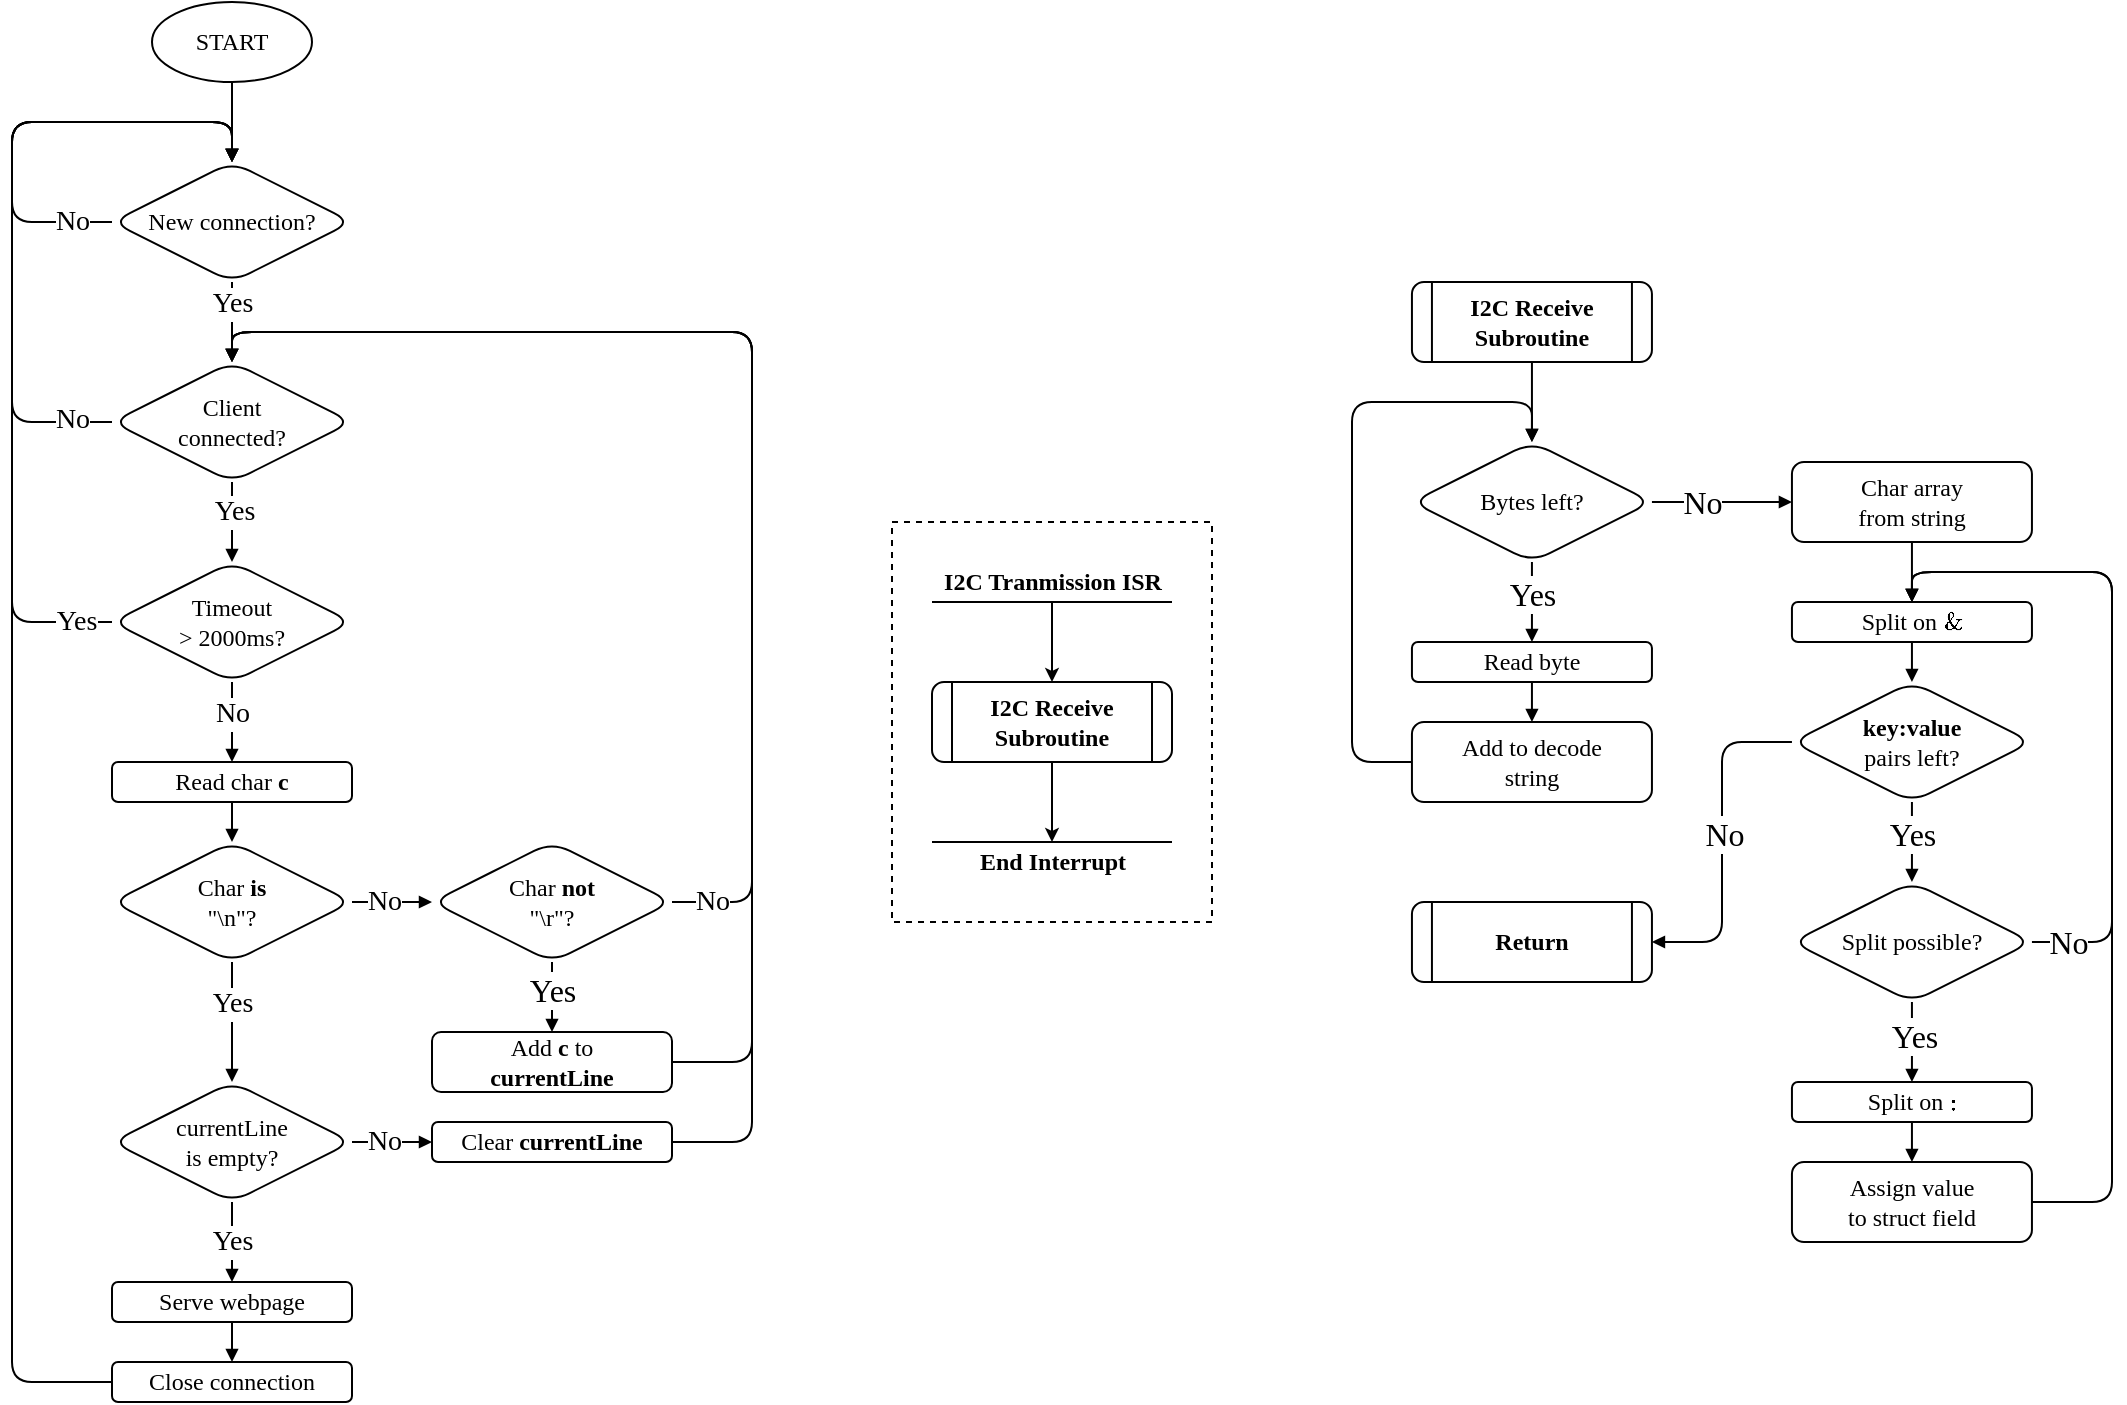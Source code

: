 <mxfile version="21.3.7" type="device">
  <diagram name="Page-1" id="bfn0fZ-irHN9iNtzZczI">
    <mxGraphModel dx="1819" dy="1248" grid="1" gridSize="5" guides="1" tooltips="1" connect="1" arrows="1" fold="1" page="0" pageScale="1" pageWidth="1169" pageHeight="827" math="0" shadow="0">
      <root>
        <mxCell id="0" />
        <mxCell id="1" parent="0" />
        <mxCell id="fBMT8fSlZUNq6wW_new5-80" style="edgeStyle=orthogonalEdgeStyle;rounded=1;orthogonalLoop=1;jettySize=auto;html=1;fontSize=12;startSize=8;endSize=4;entryX=0.5;entryY=0;entryDx=0;entryDy=0;fontFamily=Iosevka;endArrow=block;endFill=1;" parent="1" source="fBMT8fSlZUNq6wW_new5-76" target="fBMT8fSlZUNq6wW_new5-29" edge="1">
          <mxGeometry relative="1" as="geometry">
            <mxPoint x="300" y="445" as="targetPoint" />
            <Array as="points">
              <mxPoint x="260" y="490" />
              <mxPoint x="260" y="85" />
              <mxPoint y="85" />
            </Array>
          </mxGeometry>
        </mxCell>
        <mxCell id="fBMT8fSlZUNq6wW_new5-73" style="edgeStyle=orthogonalEdgeStyle;rounded=1;orthogonalLoop=1;jettySize=auto;html=1;entryX=0.5;entryY=0;entryDx=0;entryDy=0;fontSize=12;startSize=8;endSize=4;fontFamily=Iosevka;endArrow=block;endFill=1;" parent="1" source="fBMT8fSlZUNq6wW_new5-58" target="fBMT8fSlZUNq6wW_new5-29" edge="1">
          <mxGeometry relative="1" as="geometry">
            <Array as="points">
              <mxPoint x="260" y="450" />
              <mxPoint x="260" y="85" />
              <mxPoint y="85" />
            </Array>
          </mxGeometry>
        </mxCell>
        <mxCell id="fBMT8fSlZUNq6wW_new5-39" style="edgeStyle=none;curved=1;rounded=0;orthogonalLoop=1;jettySize=auto;html=1;fontSize=12;startSize=8;endSize=4;fontFamily=Iosevka;endArrow=block;endFill=1;entryX=0.5;entryY=0;entryDx=0;entryDy=0;" parent="1" source="fBMT8fSlZUNq6wW_new5-2" target="fBMT8fSlZUNq6wW_new5-26" edge="1">
          <mxGeometry relative="1" as="geometry">
            <mxPoint x="30" y="-10" as="targetPoint" />
          </mxGeometry>
        </mxCell>
        <mxCell id="fBMT8fSlZUNq6wW_new5-2" value="START" style="ellipse;whiteSpace=wrap;html=1;fontSize=12;fontFamily=Iosevka;" parent="1" vertex="1">
          <mxGeometry x="-40" y="-80" width="80" height="40" as="geometry" />
        </mxCell>
        <mxCell id="fBMT8fSlZUNq6wW_new5-31" style="edgeStyle=none;curved=1;rounded=0;orthogonalLoop=1;jettySize=auto;html=1;fontSize=12;startSize=8;endSize=4;fontFamily=Iosevka;exitX=0.5;exitY=1;exitDx=0;exitDy=0;exitPerimeter=0;endArrow=block;endFill=1;" parent="1" source="fBMT8fSlZUNq6wW_new5-26" target="fBMT8fSlZUNq6wW_new5-29" edge="1">
          <mxGeometry relative="1" as="geometry" />
        </mxCell>
        <mxCell id="fBMT8fSlZUNq6wW_new5-32" value="Yes" style="edgeLabel;html=1;align=center;verticalAlign=middle;resizable=0;points=[];fontSize=14;fontFamily=Iosevka;" parent="fBMT8fSlZUNq6wW_new5-31" vertex="1" connectable="0">
          <mxGeometry x="-0.322" y="1" relative="1" as="geometry">
            <mxPoint x="-1" y="-3" as="offset" />
          </mxGeometry>
        </mxCell>
        <mxCell id="IlMoIgSYZMp1n6M1-Ipx-1" style="edgeStyle=orthogonalEdgeStyle;rounded=1;orthogonalLoop=1;jettySize=auto;html=1;fontSize=12;startSize=8;endSize=4;endArrow=block;endFill=1;exitX=0;exitY=0.5;exitDx=0;exitDy=0;entryX=0.5;entryY=0;entryDx=0;entryDy=0;" edge="1" parent="1" source="fBMT8fSlZUNq6wW_new5-26" target="fBMT8fSlZUNq6wW_new5-26">
          <mxGeometry relative="1" as="geometry">
            <mxPoint x="-85" y="-80" as="targetPoint" />
            <mxPoint x="-200" as="sourcePoint" />
            <Array as="points">
              <mxPoint x="-110" y="30" />
              <mxPoint x="-110" y="-20" />
              <mxPoint y="-20" />
            </Array>
          </mxGeometry>
        </mxCell>
        <mxCell id="IlMoIgSYZMp1n6M1-Ipx-2" value="No" style="edgeLabel;html=1;align=center;verticalAlign=middle;resizable=0;points=[];fontSize=14;fontFamily=Iosevka;" vertex="1" connectable="0" parent="IlMoIgSYZMp1n6M1-Ipx-1">
          <mxGeometry x="-0.749" y="-1" relative="1" as="geometry">
            <mxPoint x="9" y="1" as="offset" />
          </mxGeometry>
        </mxCell>
        <mxCell id="fBMT8fSlZUNq6wW_new5-26" value="New connection?" style="rhombus;whiteSpace=wrap;html=1;fontFamily=Iosevka;fontSize=12;strokeWidth=1;rounded=1;" parent="1" vertex="1">
          <mxGeometry x="-60" width="120" height="60" as="geometry" />
        </mxCell>
        <mxCell id="fBMT8fSlZUNq6wW_new5-33" style="edgeStyle=none;curved=1;rounded=0;orthogonalLoop=1;jettySize=auto;html=1;fontSize=12;startSize=8;endSize=4;fontFamily=Iosevka;endArrow=block;endFill=1;" parent="1" source="fBMT8fSlZUNq6wW_new5-29" target="fBMT8fSlZUNq6wW_new5-30" edge="1">
          <mxGeometry relative="1" as="geometry" />
        </mxCell>
        <mxCell id="fBMT8fSlZUNq6wW_new5-34" value="Yes" style="edgeLabel;html=1;align=center;verticalAlign=middle;resizable=0;points=[];fontSize=14;fontFamily=Iosevka;" parent="fBMT8fSlZUNq6wW_new5-33" vertex="1" connectable="0">
          <mxGeometry x="-0.406" y="1" relative="1" as="geometry">
            <mxPoint y="3" as="offset" />
          </mxGeometry>
        </mxCell>
        <mxCell id="fBMT8fSlZUNq6wW_new5-70" style="edgeStyle=orthogonalEdgeStyle;rounded=1;orthogonalLoop=1;jettySize=auto;html=1;fontSize=12;startSize=8;endSize=4;exitX=0;exitY=0.5;exitDx=0;exitDy=0;fontFamily=Iosevka;endArrow=block;endFill=1;entryX=0.5;entryY=0;entryDx=0;entryDy=0;" parent="1" source="fBMT8fSlZUNq6wW_new5-29" target="fBMT8fSlZUNq6wW_new5-26" edge="1">
          <mxGeometry relative="1" as="geometry">
            <Array as="points">
              <mxPoint x="-110" y="130" />
              <mxPoint x="-110" y="-20" />
              <mxPoint y="-20" />
            </Array>
            <mxPoint x="25" y="-30" as="targetPoint" />
          </mxGeometry>
        </mxCell>
        <mxCell id="fBMT8fSlZUNq6wW_new5-71" value="No" style="edgeLabel;html=1;align=center;verticalAlign=middle;resizable=0;points=[];fontSize=14;fontFamily=Iosevka;" parent="fBMT8fSlZUNq6wW_new5-70" vertex="1" connectable="0">
          <mxGeometry x="-0.88" y="-1" relative="1" as="geometry">
            <mxPoint as="offset" />
          </mxGeometry>
        </mxCell>
        <mxCell id="fBMT8fSlZUNq6wW_new5-29" value="Client&lt;br&gt;connected?" style="rhombus;whiteSpace=wrap;html=1;fontFamily=Iosevka;fontSize=12;strokeWidth=1;rounded=1;" parent="1" vertex="1">
          <mxGeometry x="-60" y="100" width="120" height="60" as="geometry" />
        </mxCell>
        <mxCell id="fBMT8fSlZUNq6wW_new5-50" style="edgeStyle=none;curved=1;rounded=0;orthogonalLoop=1;jettySize=auto;html=1;fontSize=12;startSize=8;endSize=4;fontFamily=Iosevka;endArrow=block;endFill=1;" parent="1" source="fBMT8fSlZUNq6wW_new5-30" target="fBMT8fSlZUNq6wW_new5-40" edge="1">
          <mxGeometry relative="1" as="geometry" />
        </mxCell>
        <mxCell id="fBMT8fSlZUNq6wW_new5-51" value="No" style="edgeLabel;html=1;align=center;verticalAlign=middle;resizable=0;points=[];fontSize=14;fontFamily=Iosevka;" parent="fBMT8fSlZUNq6wW_new5-50" vertex="1" connectable="0">
          <mxGeometry x="-0.633" relative="1" as="geometry">
            <mxPoint y="8" as="offset" />
          </mxGeometry>
        </mxCell>
        <mxCell id="fBMT8fSlZUNq6wW_new5-68" style="edgeStyle=orthogonalEdgeStyle;rounded=1;orthogonalLoop=1;jettySize=auto;html=1;fontSize=12;startSize=8;endSize=4;exitX=0;exitY=0.5;exitDx=0;exitDy=0;fontFamily=Iosevka;endArrow=block;endFill=1;entryX=0.5;entryY=0;entryDx=0;entryDy=0;" parent="1" source="fBMT8fSlZUNq6wW_new5-30" target="fBMT8fSlZUNq6wW_new5-26" edge="1">
          <mxGeometry relative="1" as="geometry">
            <Array as="points">
              <mxPoint x="-110" y="230" />
              <mxPoint x="-110" y="-20" />
              <mxPoint y="-20" />
            </Array>
            <mxPoint x="-20" y="-30" as="targetPoint" />
          </mxGeometry>
        </mxCell>
        <mxCell id="fBMT8fSlZUNq6wW_new5-69" value="Yes" style="edgeLabel;html=1;align=center;verticalAlign=middle;resizable=0;points=[];fontSize=14;fontFamily=Iosevka;" parent="fBMT8fSlZUNq6wW_new5-68" vertex="1" connectable="0">
          <mxGeometry x="-0.867" y="-1" relative="1" as="geometry">
            <mxPoint x="10" y="1" as="offset" />
          </mxGeometry>
        </mxCell>
        <mxCell id="fBMT8fSlZUNq6wW_new5-30" value="Timeout&lt;br&gt;&amp;gt; 2000ms?" style="rhombus;whiteSpace=wrap;html=1;fontFamily=Iosevka;fontSize=12;strokeWidth=1;rounded=1;" parent="1" vertex="1">
          <mxGeometry x="-60" y="200" width="120" height="60" as="geometry" />
        </mxCell>
        <mxCell id="fBMT8fSlZUNq6wW_new5-88" style="edgeStyle=none;curved=1;rounded=0;orthogonalLoop=1;jettySize=auto;html=1;fontSize=12;startSize=8;endSize=4;fontFamily=Iosevka;endArrow=block;endFill=1;" parent="1" source="fBMT8fSlZUNq6wW_new5-40" target="fBMT8fSlZUNq6wW_new5-41" edge="1">
          <mxGeometry relative="1" as="geometry" />
        </mxCell>
        <mxCell id="fBMT8fSlZUNq6wW_new5-40" value="Read char &lt;b&gt;c&lt;/b&gt;" style="rounded=1;whiteSpace=wrap;html=1;fontSize=12;fontFamily=Iosevka;" parent="1" vertex="1">
          <mxGeometry x="-60" y="300" width="120" height="20" as="geometry" />
        </mxCell>
        <mxCell id="fBMT8fSlZUNq6wW_new5-44" style="edgeStyle=none;curved=1;rounded=0;orthogonalLoop=1;jettySize=auto;html=1;fontSize=12;startSize=8;endSize=4;fontFamily=Iosevka;endArrow=block;endFill=1;" parent="1" source="fBMT8fSlZUNq6wW_new5-41" target="fBMT8fSlZUNq6wW_new5-43" edge="1">
          <mxGeometry relative="1" as="geometry" />
        </mxCell>
        <mxCell id="fBMT8fSlZUNq6wW_new5-46" value="Yes" style="edgeLabel;html=1;align=center;verticalAlign=middle;resizable=0;points=[];fontSize=14;fontFamily=Iosevka;" parent="fBMT8fSlZUNq6wW_new5-44" vertex="1" connectable="0">
          <mxGeometry x="-0.253" y="-1" relative="1" as="geometry">
            <mxPoint x="1" y="-2" as="offset" />
          </mxGeometry>
        </mxCell>
        <mxCell id="fBMT8fSlZUNq6wW_new5-56" style="edgeStyle=none;curved=1;rounded=0;orthogonalLoop=1;jettySize=auto;html=1;fontSize=12;startSize=8;endSize=4;fontFamily=Iosevka;endArrow=block;endFill=1;" parent="1" source="fBMT8fSlZUNq6wW_new5-41" target="fBMT8fSlZUNq6wW_new5-42" edge="1">
          <mxGeometry relative="1" as="geometry" />
        </mxCell>
        <mxCell id="fBMT8fSlZUNq6wW_new5-78" value="No" style="edgeLabel;html=1;align=center;verticalAlign=middle;resizable=0;points=[];fontSize=14;fontFamily=Iosevka;" parent="fBMT8fSlZUNq6wW_new5-56" vertex="1" connectable="0">
          <mxGeometry x="-0.628" y="1" relative="1" as="geometry">
            <mxPoint x="8" y="1" as="offset" />
          </mxGeometry>
        </mxCell>
        <mxCell id="fBMT8fSlZUNq6wW_new5-41" value="Char &lt;b&gt;is&lt;/b&gt;&lt;br&gt;&quot;\n&quot;?" style="rhombus;whiteSpace=wrap;html=1;fontFamily=Iosevka;fontSize=12;strokeWidth=1;rounded=1;" parent="1" vertex="1">
          <mxGeometry x="-60" y="340" width="120" height="60" as="geometry" />
        </mxCell>
        <mxCell id="fBMT8fSlZUNq6wW_new5-59" style="edgeStyle=none;curved=1;rounded=0;orthogonalLoop=1;jettySize=auto;html=1;fontSize=12;startSize=8;endSize=4;fontFamily=Iosevka;endArrow=block;endFill=1;" parent="1" source="fBMT8fSlZUNq6wW_new5-42" target="fBMT8fSlZUNq6wW_new5-58" edge="1">
          <mxGeometry relative="1" as="geometry" />
        </mxCell>
        <mxCell id="fBMT8fSlZUNq6wW_new5-60" value="Yes" style="edgeLabel;html=1;align=center;verticalAlign=middle;resizable=0;points=[];fontSize=16;fontFamily=Iosevka;" parent="fBMT8fSlZUNq6wW_new5-59" vertex="1" connectable="0">
          <mxGeometry x="-0.293" relative="1" as="geometry">
            <mxPoint y="1" as="offset" />
          </mxGeometry>
        </mxCell>
        <mxCell id="fBMT8fSlZUNq6wW_new5-72" style="edgeStyle=orthogonalEdgeStyle;rounded=1;orthogonalLoop=1;jettySize=auto;html=1;fontSize=12;startSize=8;endSize=4;exitX=1;exitY=0.5;exitDx=0;exitDy=0;fontFamily=Iosevka;endArrow=block;endFill=1;" parent="1" source="fBMT8fSlZUNq6wW_new5-42" edge="1">
          <mxGeometry relative="1" as="geometry">
            <mxPoint y="100" as="targetPoint" />
            <Array as="points">
              <mxPoint x="260" y="370" />
              <mxPoint x="260" y="85" />
              <mxPoint y="85" />
            </Array>
          </mxGeometry>
        </mxCell>
        <mxCell id="fBMT8fSlZUNq6wW_new5-75" value="No" style="edgeLabel;html=1;align=center;verticalAlign=middle;resizable=0;points=[];fontSize=14;fontFamily=Iosevka;" parent="fBMT8fSlZUNq6wW_new5-72" vertex="1" connectable="0">
          <mxGeometry x="-0.871" relative="1" as="geometry">
            <mxPoint x="-19" as="offset" />
          </mxGeometry>
        </mxCell>
        <mxCell id="fBMT8fSlZUNq6wW_new5-42" value="Char &lt;b&gt;not&lt;/b&gt;&lt;br&gt;&quot;\r&quot;?" style="rhombus;whiteSpace=wrap;html=1;fontFamily=Iosevka;fontSize=12;strokeWidth=1;rounded=1;" parent="1" vertex="1">
          <mxGeometry x="100" y="340" width="120" height="60" as="geometry" />
        </mxCell>
        <mxCell id="fBMT8fSlZUNq6wW_new5-48" style="edgeStyle=none;curved=1;rounded=0;orthogonalLoop=1;jettySize=auto;html=1;fontSize=12;startSize=8;endSize=4;fontFamily=Iosevka;endArrow=block;endFill=1;" parent="1" source="fBMT8fSlZUNq6wW_new5-43" target="fBMT8fSlZUNq6wW_new5-47" edge="1">
          <mxGeometry relative="1" as="geometry" />
        </mxCell>
        <mxCell id="fBMT8fSlZUNq6wW_new5-49" value="Yes" style="edgeLabel;html=1;align=center;verticalAlign=middle;resizable=0;points=[];fontSize=14;fontFamily=Iosevka;" parent="fBMT8fSlZUNq6wW_new5-48" vertex="1" connectable="0">
          <mxGeometry x="-0.597" relative="1" as="geometry">
            <mxPoint y="12" as="offset" />
          </mxGeometry>
        </mxCell>
        <mxCell id="fBMT8fSlZUNq6wW_new5-77" style="edgeStyle=none;curved=1;rounded=0;orthogonalLoop=1;jettySize=auto;html=1;fontSize=12;startSize=8;endSize=4;fontFamily=Iosevka;endArrow=block;endFill=1;" parent="1" source="fBMT8fSlZUNq6wW_new5-43" target="fBMT8fSlZUNq6wW_new5-76" edge="1">
          <mxGeometry relative="1" as="geometry" />
        </mxCell>
        <mxCell id="fBMT8fSlZUNq6wW_new5-79" value="No" style="edgeLabel;html=1;align=center;verticalAlign=middle;resizable=0;points=[];fontSize=14;fontFamily=Iosevka;" parent="fBMT8fSlZUNq6wW_new5-77" vertex="1" connectable="0">
          <mxGeometry x="-0.517" relative="1" as="geometry">
            <mxPoint x="6" as="offset" />
          </mxGeometry>
        </mxCell>
        <mxCell id="fBMT8fSlZUNq6wW_new5-43" value="currentLine&lt;br&gt;is empty?" style="rhombus;whiteSpace=wrap;html=1;fontFamily=Iosevka;fontSize=12;strokeWidth=1;rounded=1;" parent="1" vertex="1">
          <mxGeometry x="-60" y="460" width="120" height="60" as="geometry" />
        </mxCell>
        <mxCell id="fBMT8fSlZUNq6wW_new5-89" style="edgeStyle=none;curved=1;rounded=0;orthogonalLoop=1;jettySize=auto;html=1;fontSize=12;startSize=8;endSize=4;fontFamily=Iosevka;endArrow=block;endFill=1;" parent="1" source="fBMT8fSlZUNq6wW_new5-47" target="fBMT8fSlZUNq6wW_new5-53" edge="1">
          <mxGeometry relative="1" as="geometry" />
        </mxCell>
        <mxCell id="fBMT8fSlZUNq6wW_new5-47" value="Serve webpage" style="rounded=1;whiteSpace=wrap;html=1;fontSize=12;fontFamily=Iosevka;" parent="1" vertex="1">
          <mxGeometry x="-60" y="560" width="120" height="20" as="geometry" />
        </mxCell>
        <mxCell id="fBMT8fSlZUNq6wW_new5-67" style="edgeStyle=orthogonalEdgeStyle;rounded=1;orthogonalLoop=1;jettySize=auto;html=1;entryX=0.5;entryY=0;entryDx=0;entryDy=0;fontSize=12;startSize=8;endSize=4;exitX=0;exitY=0.5;exitDx=0;exitDy=0;fontFamily=Iosevka;endArrow=block;endFill=1;" parent="1" source="fBMT8fSlZUNq6wW_new5-53" target="fBMT8fSlZUNq6wW_new5-26" edge="1">
          <mxGeometry relative="1" as="geometry">
            <Array as="points">
              <mxPoint x="-110" y="610" />
              <mxPoint x="-110" y="-20" />
              <mxPoint y="-20" />
            </Array>
          </mxGeometry>
        </mxCell>
        <mxCell id="fBMT8fSlZUNq6wW_new5-53" value="Close connection" style="rounded=1;whiteSpace=wrap;html=1;fontSize=12;fontFamily=Iosevka;" parent="1" vertex="1">
          <mxGeometry x="-60" y="600" width="120" height="20" as="geometry" />
        </mxCell>
        <mxCell id="fBMT8fSlZUNq6wW_new5-58" value="Add &lt;b&gt;c&lt;/b&gt;&amp;nbsp;to&lt;br&gt;&lt;b&gt;currentLine&lt;/b&gt;" style="rounded=1;whiteSpace=wrap;html=1;fontSize=12;fontFamily=Iosevka;" parent="1" vertex="1">
          <mxGeometry x="100" y="435" width="120" height="30" as="geometry" />
        </mxCell>
        <mxCell id="fBMT8fSlZUNq6wW_new5-76" value="Clear &lt;b&gt;currentLine&lt;/b&gt;" style="rounded=1;whiteSpace=wrap;html=1;fontSize=12;fontFamily=Iosevka;" parent="1" vertex="1">
          <mxGeometry x="100" y="480" width="120" height="20" as="geometry" />
        </mxCell>
        <mxCell id="fBMT8fSlZUNq6wW_new5-91" value="" style="group;fontStyle=1;fontFamily=Iosevka;" parent="1" vertex="1" connectable="0">
          <mxGeometry x="589.97" y="60" width="120" height="40" as="geometry" />
        </mxCell>
        <mxCell id="fBMT8fSlZUNq6wW_new5-92" value="I2C Receive&lt;br style=&quot;font-size: 12px;&quot;&gt;Subroutine" style="rounded=1;whiteSpace=wrap;html=1;fontSize=12;fontFamily=Iosevka;fontStyle=1" parent="fBMT8fSlZUNq6wW_new5-91" vertex="1">
          <mxGeometry width="120" height="40" as="geometry" />
        </mxCell>
        <mxCell id="fBMT8fSlZUNq6wW_new5-93" value="" style="endArrow=none;html=1;rounded=0;fontSize=12;startSize=8;endSize=8;curved=1;fontStyle=1;fontFamily=Iosevka;" parent="fBMT8fSlZUNq6wW_new5-91" edge="1">
          <mxGeometry width="50" height="50" relative="1" as="geometry">
            <mxPoint x="10" y="40" as="sourcePoint" />
            <mxPoint x="10" as="targetPoint" />
          </mxGeometry>
        </mxCell>
        <mxCell id="fBMT8fSlZUNq6wW_new5-94" value="" style="endArrow=none;html=1;rounded=0;fontSize=12;startSize=8;endSize=8;curved=1;fontStyle=1;fontFamily=Iosevka;" parent="fBMT8fSlZUNq6wW_new5-91" edge="1">
          <mxGeometry width="50" height="50" relative="1" as="geometry">
            <mxPoint x="110" y="40" as="sourcePoint" />
            <mxPoint x="110" as="targetPoint" />
          </mxGeometry>
        </mxCell>
        <mxCell id="fBMT8fSlZUNq6wW_new5-95" value="" style="group;fontStyle=1;fontFamily=Iosevka;" parent="1" vertex="1" connectable="0">
          <mxGeometry x="589.97" y="370" width="120" height="40" as="geometry" />
        </mxCell>
        <mxCell id="fBMT8fSlZUNq6wW_new5-96" value="Return" style="rounded=1;whiteSpace=wrap;html=1;fontSize=12;fontFamily=Iosevka;fontStyle=1" parent="fBMT8fSlZUNq6wW_new5-95" vertex="1">
          <mxGeometry width="120" height="40" as="geometry" />
        </mxCell>
        <mxCell id="fBMT8fSlZUNq6wW_new5-97" value="" style="endArrow=none;html=1;rounded=0;fontSize=12;startSize=8;endSize=8;curved=1;fontStyle=1;fontFamily=Iosevka;" parent="fBMT8fSlZUNq6wW_new5-95" edge="1">
          <mxGeometry width="50" height="50" relative="1" as="geometry">
            <mxPoint x="10" y="40" as="sourcePoint" />
            <mxPoint x="10" as="targetPoint" />
          </mxGeometry>
        </mxCell>
        <mxCell id="fBMT8fSlZUNq6wW_new5-98" value="" style="endArrow=none;html=1;rounded=0;fontSize=12;startSize=8;endSize=8;curved=1;fontStyle=1;fontFamily=Iosevka;" parent="fBMT8fSlZUNq6wW_new5-95" edge="1">
          <mxGeometry width="50" height="50" relative="1" as="geometry">
            <mxPoint x="110" y="40" as="sourcePoint" />
            <mxPoint x="110" as="targetPoint" />
          </mxGeometry>
        </mxCell>
        <mxCell id="fBMT8fSlZUNq6wW_new5-100" value="" style="group" parent="1" vertex="1" connectable="0">
          <mxGeometry x="330" y="180" width="160" height="200" as="geometry" />
        </mxCell>
        <mxCell id="fBMT8fSlZUNq6wW_new5-24" value="" style="rounded=0;whiteSpace=wrap;html=1;fontSize=16;fillColor=none;dashed=1;container=0;" parent="fBMT8fSlZUNq6wW_new5-100" vertex="1">
          <mxGeometry width="160" height="200" as="geometry" />
        </mxCell>
        <mxCell id="fBMT8fSlZUNq6wW_new5-18" value="" style="endArrow=none;html=1;rounded=0;fontSize=12;startSize=8;endSize=8;curved=1;" parent="fBMT8fSlZUNq6wW_new5-100" edge="1">
          <mxGeometry width="50" height="50" relative="1" as="geometry">
            <mxPoint x="20" y="40" as="sourcePoint" />
            <mxPoint x="140" y="40" as="targetPoint" />
          </mxGeometry>
        </mxCell>
        <mxCell id="fBMT8fSlZUNq6wW_new5-19" value="" style="endArrow=classic;html=1;rounded=0;fontSize=12;startSize=8;endSize=4;curved=1;" parent="fBMT8fSlZUNq6wW_new5-100" target="fBMT8fSlZUNq6wW_new5-14" edge="1">
          <mxGeometry width="50" height="50" relative="1" as="geometry">
            <mxPoint x="80" y="40" as="sourcePoint" />
            <mxPoint x="315" y="70" as="targetPoint" />
          </mxGeometry>
        </mxCell>
        <mxCell id="fBMT8fSlZUNq6wW_new5-20" value="&lt;font face=&quot;Iosevka&quot; style=&quot;font-size: 12px;&quot;&gt;I2C Tranmission ISR&lt;/font&gt;" style="text;html=1;align=center;verticalAlign=middle;resizable=0;points=[];autosize=1;strokeColor=none;fillColor=none;fontSize=12;fontStyle=1;container=0;" parent="fBMT8fSlZUNq6wW_new5-100" vertex="1">
          <mxGeometry x="12.5" y="15" width="135" height="30" as="geometry" />
        </mxCell>
        <mxCell id="fBMT8fSlZUNq6wW_new5-21" value="" style="endArrow=none;html=1;rounded=0;fontSize=12;startSize=8;endSize=8;curved=1;" parent="fBMT8fSlZUNq6wW_new5-100" edge="1">
          <mxGeometry width="50" height="50" relative="1" as="geometry">
            <mxPoint x="20" y="160" as="sourcePoint" />
            <mxPoint x="140" y="160" as="targetPoint" />
          </mxGeometry>
        </mxCell>
        <mxCell id="fBMT8fSlZUNq6wW_new5-22" value="&lt;font face=&quot;Iosevka&quot; style=&quot;font-size: 12px;&quot;&gt;End Interrupt&lt;/font&gt;" style="text;html=1;align=center;verticalAlign=middle;resizable=0;points=[];autosize=1;strokeColor=none;fillColor=none;fontSize=12;fontStyle=1;container=0;" parent="fBMT8fSlZUNq6wW_new5-100" vertex="1">
          <mxGeometry x="30" y="155" width="100" height="30" as="geometry" />
        </mxCell>
        <mxCell id="fBMT8fSlZUNq6wW_new5-23" style="edgeStyle=none;curved=1;rounded=0;orthogonalLoop=1;jettySize=auto;html=1;fontSize=12;startSize=8;endSize=4;" parent="fBMT8fSlZUNq6wW_new5-100" source="fBMT8fSlZUNq6wW_new5-14" edge="1">
          <mxGeometry relative="1" as="geometry">
            <mxPoint x="80" y="160" as="targetPoint" />
          </mxGeometry>
        </mxCell>
        <mxCell id="fBMT8fSlZUNq6wW_new5-14" value="I2C Receive&lt;br style=&quot;font-size: 12px;&quot;&gt;Subroutine" style="rounded=1;whiteSpace=wrap;html=1;fontSize=12;fontFamily=Iosevka;fontStyle=1;container=0;" parent="fBMT8fSlZUNq6wW_new5-100" vertex="1">
          <mxGeometry x="20" y="80" width="120" height="40" as="geometry" />
        </mxCell>
        <mxCell id="fBMT8fSlZUNq6wW_new5-15" value="" style="endArrow=none;html=1;rounded=0;fontSize=12;startSize=8;endSize=8;curved=1;" parent="fBMT8fSlZUNq6wW_new5-100" edge="1">
          <mxGeometry width="50" height="50" relative="1" as="geometry">
            <mxPoint x="30" y="120" as="sourcePoint" />
            <mxPoint x="30" y="80" as="targetPoint" />
          </mxGeometry>
        </mxCell>
        <mxCell id="fBMT8fSlZUNq6wW_new5-16" value="" style="endArrow=none;html=1;rounded=0;fontSize=12;startSize=8;endSize=8;curved=1;" parent="fBMT8fSlZUNq6wW_new5-100" edge="1">
          <mxGeometry width="50" height="50" relative="1" as="geometry">
            <mxPoint x="130" y="120" as="sourcePoint" />
            <mxPoint x="130" y="80" as="targetPoint" />
          </mxGeometry>
        </mxCell>
        <mxCell id="fBMT8fSlZUNq6wW_new5-105" style="edgeStyle=none;curved=1;rounded=0;orthogonalLoop=1;jettySize=auto;html=1;fontSize=12;startSize=8;endSize=4;fontFamily=Iosevka;endArrow=block;endFill=1;" parent="1" source="fBMT8fSlZUNq6wW_new5-101" target="fBMT8fSlZUNq6wW_new5-102" edge="1">
          <mxGeometry relative="1" as="geometry" />
        </mxCell>
        <mxCell id="fBMT8fSlZUNq6wW_new5-106" value="Yes" style="edgeLabel;html=1;align=center;verticalAlign=middle;resizable=0;points=[];fontSize=16;fontFamily=Iosevka;" parent="fBMT8fSlZUNq6wW_new5-105" vertex="1" connectable="0">
          <mxGeometry x="-0.391" relative="1" as="geometry">
            <mxPoint y="4" as="offset" />
          </mxGeometry>
        </mxCell>
        <mxCell id="fBMT8fSlZUNq6wW_new5-136" style="edgeStyle=none;curved=1;rounded=0;orthogonalLoop=1;jettySize=auto;html=1;fontSize=12;startSize=8;endSize=4;fontFamily=Iosevka;endArrow=block;endFill=1;" parent="1" source="fBMT8fSlZUNq6wW_new5-101" target="fBMT8fSlZUNq6wW_new5-104" edge="1">
          <mxGeometry relative="1" as="geometry" />
        </mxCell>
        <mxCell id="fBMT8fSlZUNq6wW_new5-138" value="No" style="edgeLabel;html=1;align=center;verticalAlign=middle;resizable=0;points=[];fontSize=16;fontFamily=Iosevka;" parent="fBMT8fSlZUNq6wW_new5-136" vertex="1" connectable="0">
          <mxGeometry x="-0.526" y="2" relative="1" as="geometry">
            <mxPoint x="8" y="2" as="offset" />
          </mxGeometry>
        </mxCell>
        <mxCell id="fBMT8fSlZUNq6wW_new5-101" value="Bytes left?" style="rhombus;whiteSpace=wrap;html=1;fontFamily=Iosevka;fontSize=12;strokeWidth=1;rounded=1;" parent="1" vertex="1">
          <mxGeometry x="589.97" y="140" width="120" height="60" as="geometry" />
        </mxCell>
        <mxCell id="fBMT8fSlZUNq6wW_new5-107" style="edgeStyle=none;curved=1;rounded=0;orthogonalLoop=1;jettySize=auto;html=1;fontSize=12;startSize=8;endSize=4;fontFamily=Iosevka;endArrow=block;endFill=1;" parent="1" source="fBMT8fSlZUNq6wW_new5-102" target="fBMT8fSlZUNq6wW_new5-103" edge="1">
          <mxGeometry relative="1" as="geometry" />
        </mxCell>
        <mxCell id="fBMT8fSlZUNq6wW_new5-102" value="Read byte" style="rounded=1;whiteSpace=wrap;html=1;fontSize=12;fontFamily=Iosevka;" parent="1" vertex="1">
          <mxGeometry x="589.97" y="240" width="120" height="20" as="geometry" />
        </mxCell>
        <mxCell id="fBMT8fSlZUNq6wW_new5-108" style="edgeStyle=orthogonalEdgeStyle;rounded=1;orthogonalLoop=1;jettySize=auto;html=1;fontSize=12;startSize=8;endSize=4;entryX=0.5;entryY=0;entryDx=0;entryDy=0;fontFamily=Iosevka;endArrow=block;endFill=1;" parent="1" source="fBMT8fSlZUNq6wW_new5-103" target="fBMT8fSlZUNq6wW_new5-101" edge="1">
          <mxGeometry relative="1" as="geometry">
            <mxPoint x="764.97" y="280" as="targetPoint" />
            <Array as="points">
              <mxPoint x="560" y="300" />
              <mxPoint x="560" y="120" />
              <mxPoint x="650" y="120" />
            </Array>
          </mxGeometry>
        </mxCell>
        <mxCell id="fBMT8fSlZUNq6wW_new5-103" value="Add to decode&lt;br&gt;string" style="rounded=1;whiteSpace=wrap;html=1;fontSize=12;fontFamily=Iosevka;" parent="1" vertex="1">
          <mxGeometry x="589.97" y="280" width="120" height="40" as="geometry" />
        </mxCell>
        <mxCell id="fBMT8fSlZUNq6wW_new5-113" style="edgeStyle=none;curved=1;rounded=0;orthogonalLoop=1;jettySize=auto;html=1;fontSize=12;startSize=8;endSize=4;fontFamily=Iosevka;endArrow=block;endFill=1;" parent="1" source="fBMT8fSlZUNq6wW_new5-104" target="fBMT8fSlZUNq6wW_new5-111" edge="1">
          <mxGeometry relative="1" as="geometry" />
        </mxCell>
        <mxCell id="fBMT8fSlZUNq6wW_new5-104" value="Char array&lt;br style=&quot;font-size: 12px;&quot;&gt;from string" style="rounded=1;whiteSpace=wrap;html=1;fontSize=12;fontFamily=Iosevka;" parent="1" vertex="1">
          <mxGeometry x="779.97" y="150" width="120" height="40" as="geometry" />
        </mxCell>
        <mxCell id="fBMT8fSlZUNq6wW_new5-114" style="edgeStyle=none;curved=1;rounded=0;orthogonalLoop=1;jettySize=auto;html=1;fontSize=12;startSize=8;endSize=4;fontFamily=Iosevka;endArrow=block;endFill=1;" parent="1" source="fBMT8fSlZUNq6wW_new5-111" target="fBMT8fSlZUNq6wW_new5-112" edge="1">
          <mxGeometry relative="1" as="geometry" />
        </mxCell>
        <mxCell id="fBMT8fSlZUNq6wW_new5-111" value="Split on `&amp;amp;`" style="rounded=1;whiteSpace=wrap;html=1;fontSize=12;fontFamily=Iosevka;" parent="1" vertex="1">
          <mxGeometry x="779.97" y="220" width="120" height="20" as="geometry" />
        </mxCell>
        <mxCell id="fBMT8fSlZUNq6wW_new5-124" style="edgeStyle=none;curved=1;rounded=0;orthogonalLoop=1;jettySize=auto;html=1;fontSize=12;startSize=8;endSize=4;fontFamily=Iosevka;endArrow=block;endFill=1;" parent="1" source="fBMT8fSlZUNq6wW_new5-112" target="fBMT8fSlZUNq6wW_new5-118" edge="1">
          <mxGeometry relative="1" as="geometry" />
        </mxCell>
        <mxCell id="fBMT8fSlZUNq6wW_new5-125" value="Yes" style="edgeLabel;html=1;align=center;verticalAlign=middle;resizable=0;points=[];fontSize=16;fontFamily=Iosevka;" parent="fBMT8fSlZUNq6wW_new5-124" vertex="1" connectable="0">
          <mxGeometry x="-0.333" y="1" relative="1" as="geometry">
            <mxPoint x="-1" y="2" as="offset" />
          </mxGeometry>
        </mxCell>
        <mxCell id="fBMT8fSlZUNq6wW_new5-139" style="edgeStyle=orthogonalEdgeStyle;rounded=1;orthogonalLoop=1;jettySize=auto;html=1;entryX=1;entryY=0.5;entryDx=0;entryDy=0;fontSize=12;startSize=8;endSize=4;fontFamily=Iosevka;endArrow=block;endFill=1;" parent="1" source="fBMT8fSlZUNq6wW_new5-112" target="fBMT8fSlZUNq6wW_new5-96" edge="1">
          <mxGeometry relative="1" as="geometry" />
        </mxCell>
        <mxCell id="fBMT8fSlZUNq6wW_new5-140" value="No" style="edgeLabel;html=1;align=center;verticalAlign=middle;resizable=0;points=[];fontSize=16;fontFamily=Iosevka;" parent="fBMT8fSlZUNq6wW_new5-139" vertex="1" connectable="0">
          <mxGeometry x="-0.148" y="1" relative="1" as="geometry">
            <mxPoint y="8" as="offset" />
          </mxGeometry>
        </mxCell>
        <mxCell id="fBMT8fSlZUNq6wW_new5-112" value="&lt;b&gt;key:value&lt;/b&gt;&lt;br&gt;pairs left?" style="rhombus;whiteSpace=wrap;html=1;fontFamily=Iosevka;fontSize=12;strokeWidth=1;rounded=1;" parent="1" vertex="1">
          <mxGeometry x="779.97" y="260" width="120" height="60" as="geometry" />
        </mxCell>
        <mxCell id="fBMT8fSlZUNq6wW_new5-130" style="edgeStyle=none;curved=1;rounded=0;orthogonalLoop=1;jettySize=auto;html=1;fontSize=12;startSize=8;endSize=4;fontFamily=Iosevka;endArrow=block;endFill=1;" parent="1" source="fBMT8fSlZUNq6wW_new5-115" target="fBMT8fSlZUNq6wW_new5-120" edge="1">
          <mxGeometry relative="1" as="geometry" />
        </mxCell>
        <mxCell id="fBMT8fSlZUNq6wW_new5-115" value="Split on `:`" style="rounded=1;whiteSpace=wrap;html=1;fontSize=12;fontFamily=Iosevka;" parent="1" vertex="1">
          <mxGeometry x="779.97" y="460" width="120" height="20" as="geometry" />
        </mxCell>
        <mxCell id="fBMT8fSlZUNq6wW_new5-122" style="edgeStyle=orthogonalEdgeStyle;rounded=1;orthogonalLoop=1;jettySize=auto;html=1;entryX=0.5;entryY=0;entryDx=0;entryDy=0;fontSize=12;startSize=8;endSize=4;fontFamily=Iosevka;endArrow=block;endFill=1;" parent="1" source="fBMT8fSlZUNq6wW_new5-118" target="fBMT8fSlZUNq6wW_new5-111" edge="1">
          <mxGeometry relative="1" as="geometry">
            <Array as="points">
              <mxPoint x="940" y="390" />
              <mxPoint x="940" y="205" />
              <mxPoint x="840" y="205" />
            </Array>
          </mxGeometry>
        </mxCell>
        <mxCell id="fBMT8fSlZUNq6wW_new5-123" value="No" style="edgeLabel;html=1;align=center;verticalAlign=middle;resizable=0;points=[];fontSize=16;fontFamily=Iosevka;" parent="fBMT8fSlZUNq6wW_new5-122" vertex="1" connectable="0">
          <mxGeometry x="-0.758" y="1" relative="1" as="geometry">
            <mxPoint x="-21" y="1" as="offset" />
          </mxGeometry>
        </mxCell>
        <mxCell id="fBMT8fSlZUNq6wW_new5-126" style="edgeStyle=none;curved=1;rounded=0;orthogonalLoop=1;jettySize=auto;html=1;fontSize=12;startSize=8;endSize=4;fontFamily=Iosevka;endArrow=block;endFill=1;" parent="1" source="fBMT8fSlZUNq6wW_new5-118" target="fBMT8fSlZUNq6wW_new5-115" edge="1">
          <mxGeometry relative="1" as="geometry" />
        </mxCell>
        <mxCell id="fBMT8fSlZUNq6wW_new5-127" value="Yes" style="edgeLabel;html=1;align=center;verticalAlign=middle;resizable=0;points=[];fontSize=16;fontFamily=Iosevka;" parent="fBMT8fSlZUNq6wW_new5-126" vertex="1" connectable="0">
          <mxGeometry x="-0.178" y="1" relative="1" as="geometry">
            <mxPoint as="offset" />
          </mxGeometry>
        </mxCell>
        <mxCell id="fBMT8fSlZUNq6wW_new5-118" value="Split possible?" style="rhombus;whiteSpace=wrap;html=1;fontFamily=Iosevka;fontSize=12;strokeWidth=1;rounded=1;" parent="1" vertex="1">
          <mxGeometry x="779.97" y="360" width="120" height="60" as="geometry" />
        </mxCell>
        <mxCell id="fBMT8fSlZUNq6wW_new5-129" style="edgeStyle=orthogonalEdgeStyle;rounded=1;orthogonalLoop=1;jettySize=auto;html=1;entryX=0.5;entryY=0;entryDx=0;entryDy=0;fontSize=12;startSize=8;endSize=4;fontFamily=Iosevka;endArrow=block;endFill=1;" parent="1" source="fBMT8fSlZUNq6wW_new5-120" target="fBMT8fSlZUNq6wW_new5-111" edge="1">
          <mxGeometry relative="1" as="geometry">
            <Array as="points">
              <mxPoint x="940" y="520" />
              <mxPoint x="940" y="205" />
              <mxPoint x="840" y="205" />
            </Array>
          </mxGeometry>
        </mxCell>
        <mxCell id="fBMT8fSlZUNq6wW_new5-120" value="Assign value&lt;br&gt;to struct field" style="rounded=1;whiteSpace=wrap;html=1;fontSize=12;fontFamily=Iosevka;" parent="1" vertex="1">
          <mxGeometry x="779.97" y="500" width="120" height="40" as="geometry" />
        </mxCell>
        <mxCell id="fBMT8fSlZUNq6wW_new5-128" style="edgeStyle=none;curved=1;rounded=0;orthogonalLoop=1;jettySize=auto;html=1;fontSize=12;startSize=8;endSize=4;fontFamily=Iosevka;endArrow=block;endFill=1;" parent="1" source="fBMT8fSlZUNq6wW_new5-92" target="fBMT8fSlZUNq6wW_new5-101" edge="1">
          <mxGeometry relative="1" as="geometry" />
        </mxCell>
      </root>
    </mxGraphModel>
  </diagram>
</mxfile>
